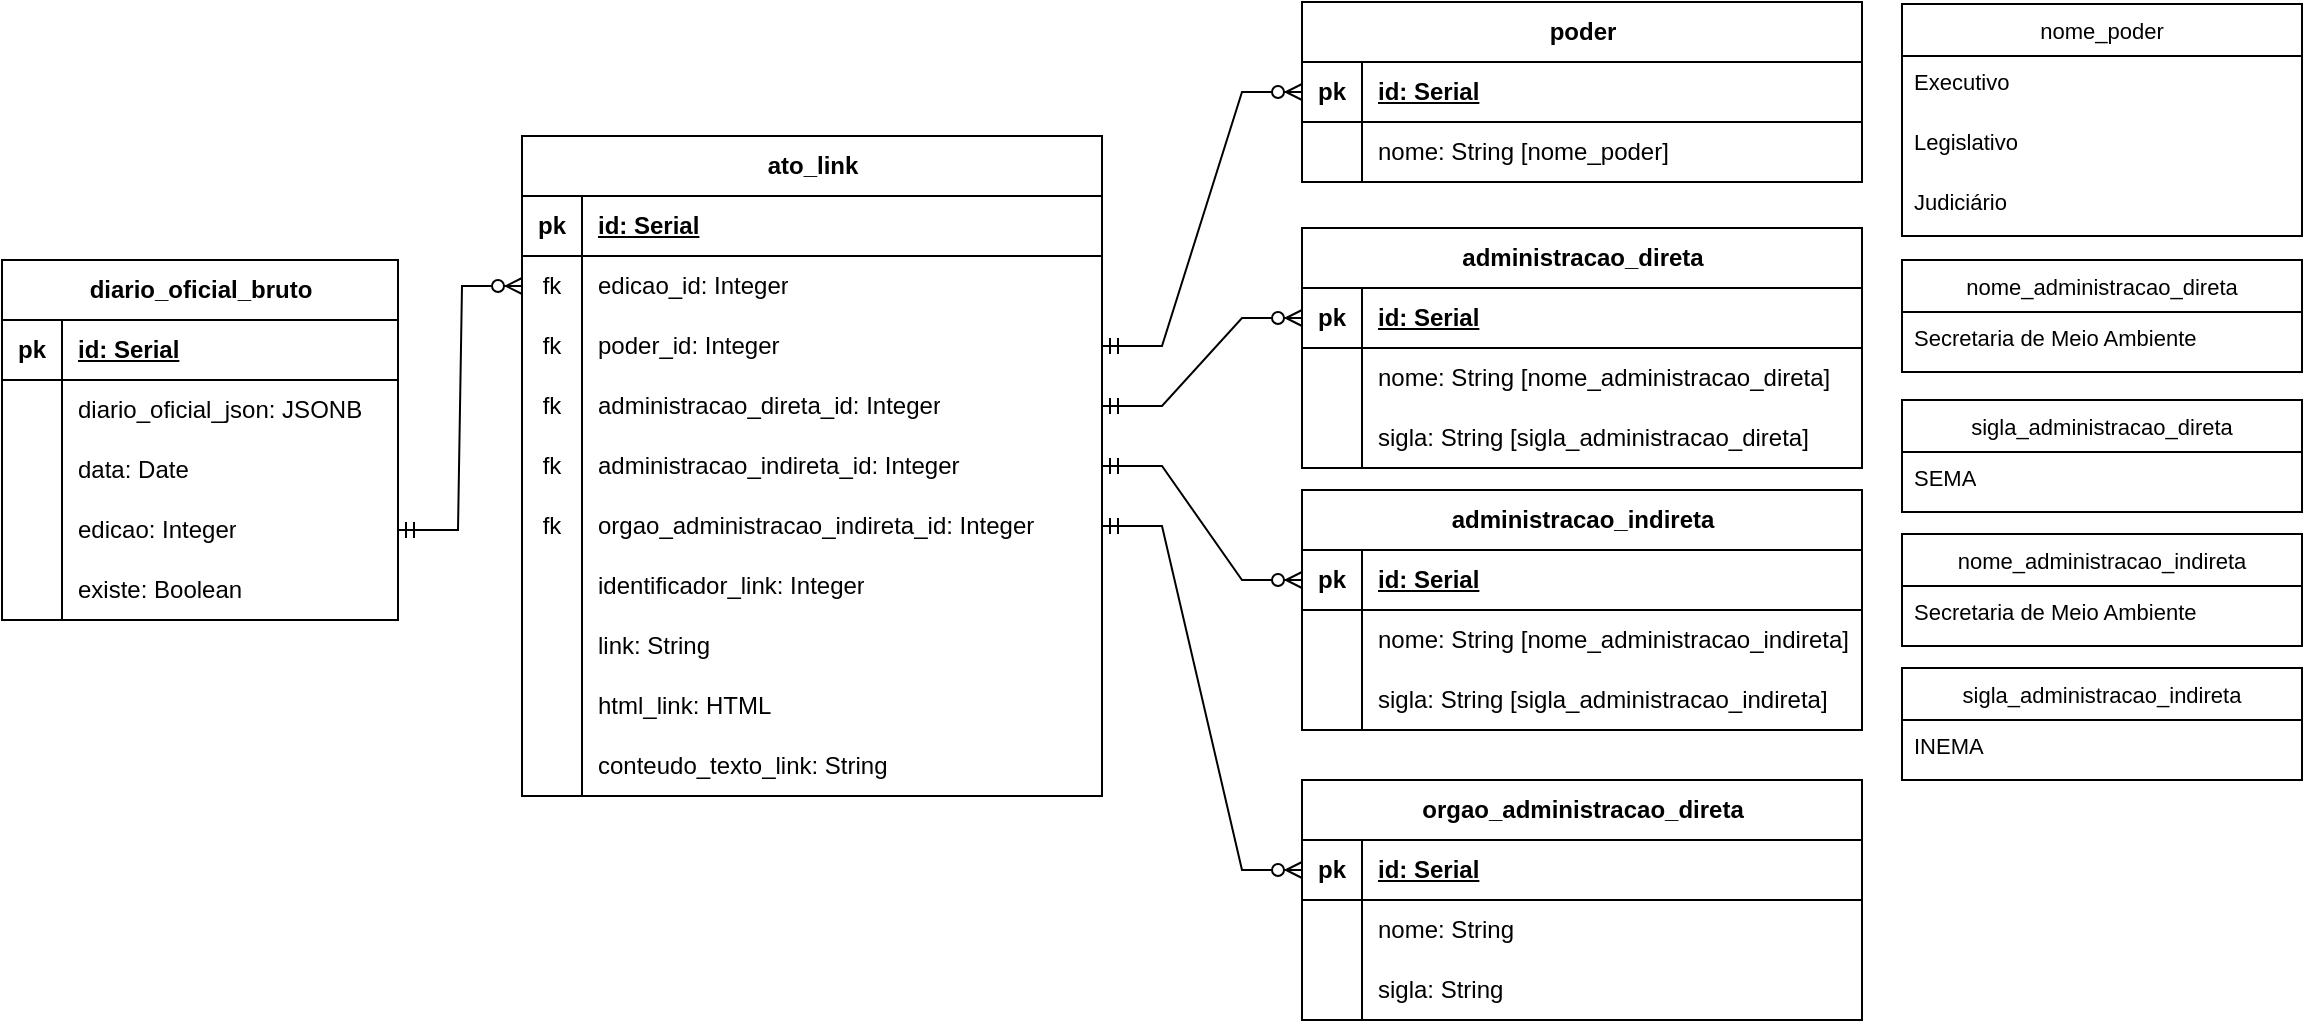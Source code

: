 <mxfile version="24.6.4" type="device">
  <diagram name="Page-1" id="CbFF6CsJMajP1aCG0YRX">
    <mxGraphModel dx="1434" dy="879" grid="1" gridSize="10" guides="1" tooltips="1" connect="1" arrows="1" fold="1" page="1" pageScale="1" pageWidth="1100" pageHeight="850" math="0" shadow="0">
      <root>
        <mxCell id="0" />
        <mxCell id="1" parent="0" />
        <mxCell id="l3eJuB-hca7fyf9rhDZz-19" value="diario_oficial_bruto" style="shape=table;startSize=30;container=1;collapsible=1;childLayout=tableLayout;fixedRows=1;rowLines=0;fontStyle=1;align=center;resizeLast=1;html=1;" parent="1" vertex="1">
          <mxGeometry x="20" y="139" width="198" height="180" as="geometry" />
        </mxCell>
        <mxCell id="l3eJuB-hca7fyf9rhDZz-20" value="" style="shape=tableRow;horizontal=0;startSize=0;swimlaneHead=0;swimlaneBody=0;fillColor=none;collapsible=0;dropTarget=0;points=[[0,0.5],[1,0.5]];portConstraint=eastwest;top=0;left=0;right=0;bottom=1;" parent="l3eJuB-hca7fyf9rhDZz-19" vertex="1">
          <mxGeometry y="30" width="198" height="30" as="geometry" />
        </mxCell>
        <mxCell id="l3eJuB-hca7fyf9rhDZz-21" value="pk" style="shape=partialRectangle;connectable=0;fillColor=none;top=0;left=0;bottom=0;right=0;fontStyle=1;overflow=hidden;whiteSpace=wrap;html=1;" parent="l3eJuB-hca7fyf9rhDZz-20" vertex="1">
          <mxGeometry width="30" height="30" as="geometry">
            <mxRectangle width="30" height="30" as="alternateBounds" />
          </mxGeometry>
        </mxCell>
        <mxCell id="l3eJuB-hca7fyf9rhDZz-22" value="id: Serial" style="shape=partialRectangle;connectable=0;fillColor=none;top=0;left=0;bottom=0;right=0;align=left;spacingLeft=6;fontStyle=5;overflow=hidden;whiteSpace=wrap;html=1;" parent="l3eJuB-hca7fyf9rhDZz-20" vertex="1">
          <mxGeometry x="30" width="168" height="30" as="geometry">
            <mxRectangle width="168" height="30" as="alternateBounds" />
          </mxGeometry>
        </mxCell>
        <mxCell id="l3eJuB-hca7fyf9rhDZz-23" value="" style="shape=tableRow;horizontal=0;startSize=0;swimlaneHead=0;swimlaneBody=0;fillColor=none;collapsible=0;dropTarget=0;points=[[0,0.5],[1,0.5]];portConstraint=eastwest;top=0;left=0;right=0;bottom=0;" parent="l3eJuB-hca7fyf9rhDZz-19" vertex="1">
          <mxGeometry y="60" width="198" height="30" as="geometry" />
        </mxCell>
        <mxCell id="l3eJuB-hca7fyf9rhDZz-24" value="" style="shape=partialRectangle;connectable=0;fillColor=none;top=0;left=0;bottom=0;right=0;editable=1;overflow=hidden;whiteSpace=wrap;html=1;" parent="l3eJuB-hca7fyf9rhDZz-23" vertex="1">
          <mxGeometry width="30" height="30" as="geometry">
            <mxRectangle width="30" height="30" as="alternateBounds" />
          </mxGeometry>
        </mxCell>
        <mxCell id="l3eJuB-hca7fyf9rhDZz-25" value="diario_oficial_json: JSONB" style="shape=partialRectangle;connectable=0;fillColor=none;top=0;left=0;bottom=0;right=0;align=left;spacingLeft=6;overflow=hidden;whiteSpace=wrap;html=1;" parent="l3eJuB-hca7fyf9rhDZz-23" vertex="1">
          <mxGeometry x="30" width="168" height="30" as="geometry">
            <mxRectangle width="168" height="30" as="alternateBounds" />
          </mxGeometry>
        </mxCell>
        <mxCell id="l3eJuB-hca7fyf9rhDZz-26" value="" style="shape=tableRow;horizontal=0;startSize=0;swimlaneHead=0;swimlaneBody=0;fillColor=none;collapsible=0;dropTarget=0;points=[[0,0.5],[1,0.5]];portConstraint=eastwest;top=0;left=0;right=0;bottom=0;" parent="l3eJuB-hca7fyf9rhDZz-19" vertex="1">
          <mxGeometry y="90" width="198" height="30" as="geometry" />
        </mxCell>
        <mxCell id="l3eJuB-hca7fyf9rhDZz-27" value="" style="shape=partialRectangle;connectable=0;fillColor=none;top=0;left=0;bottom=0;right=0;editable=1;overflow=hidden;whiteSpace=wrap;html=1;" parent="l3eJuB-hca7fyf9rhDZz-26" vertex="1">
          <mxGeometry width="30" height="30" as="geometry">
            <mxRectangle width="30" height="30" as="alternateBounds" />
          </mxGeometry>
        </mxCell>
        <mxCell id="l3eJuB-hca7fyf9rhDZz-28" value="data: Date" style="shape=partialRectangle;connectable=0;fillColor=none;top=0;left=0;bottom=0;right=0;align=left;spacingLeft=6;overflow=hidden;whiteSpace=wrap;html=1;" parent="l3eJuB-hca7fyf9rhDZz-26" vertex="1">
          <mxGeometry x="30" width="168" height="30" as="geometry">
            <mxRectangle width="168" height="30" as="alternateBounds" />
          </mxGeometry>
        </mxCell>
        <mxCell id="l3eJuB-hca7fyf9rhDZz-29" value="" style="shape=tableRow;horizontal=0;startSize=0;swimlaneHead=0;swimlaneBody=0;fillColor=none;collapsible=0;dropTarget=0;points=[[0,0.5],[1,0.5]];portConstraint=eastwest;top=0;left=0;right=0;bottom=0;" parent="l3eJuB-hca7fyf9rhDZz-19" vertex="1">
          <mxGeometry y="120" width="198" height="30" as="geometry" />
        </mxCell>
        <mxCell id="l3eJuB-hca7fyf9rhDZz-30" value="" style="shape=partialRectangle;connectable=0;fillColor=none;top=0;left=0;bottom=0;right=0;editable=1;overflow=hidden;whiteSpace=wrap;html=1;" parent="l3eJuB-hca7fyf9rhDZz-29" vertex="1">
          <mxGeometry width="30" height="30" as="geometry">
            <mxRectangle width="30" height="30" as="alternateBounds" />
          </mxGeometry>
        </mxCell>
        <mxCell id="l3eJuB-hca7fyf9rhDZz-31" value="edicao: Integer" style="shape=partialRectangle;connectable=0;fillColor=none;top=0;left=0;bottom=0;right=0;align=left;spacingLeft=6;overflow=hidden;whiteSpace=wrap;html=1;" parent="l3eJuB-hca7fyf9rhDZz-29" vertex="1">
          <mxGeometry x="30" width="168" height="30" as="geometry">
            <mxRectangle width="168" height="30" as="alternateBounds" />
          </mxGeometry>
        </mxCell>
        <mxCell id="l3eJuB-hca7fyf9rhDZz-35" value="" style="shape=tableRow;horizontal=0;startSize=0;swimlaneHead=0;swimlaneBody=0;fillColor=none;collapsible=0;dropTarget=0;points=[[0,0.5],[1,0.5]];portConstraint=eastwest;top=0;left=0;right=0;bottom=0;" parent="l3eJuB-hca7fyf9rhDZz-19" vertex="1">
          <mxGeometry y="150" width="198" height="30" as="geometry" />
        </mxCell>
        <mxCell id="l3eJuB-hca7fyf9rhDZz-36" value="" style="shape=partialRectangle;connectable=0;fillColor=none;top=0;left=0;bottom=0;right=0;editable=1;overflow=hidden;whiteSpace=wrap;html=1;" parent="l3eJuB-hca7fyf9rhDZz-35" vertex="1">
          <mxGeometry width="30" height="30" as="geometry">
            <mxRectangle width="30" height="30" as="alternateBounds" />
          </mxGeometry>
        </mxCell>
        <mxCell id="l3eJuB-hca7fyf9rhDZz-37" value="existe: Boolean" style="shape=partialRectangle;connectable=0;fillColor=none;top=0;left=0;bottom=0;right=0;align=left;spacingLeft=6;overflow=hidden;whiteSpace=wrap;html=1;" parent="l3eJuB-hca7fyf9rhDZz-35" vertex="1">
          <mxGeometry x="30" width="168" height="30" as="geometry">
            <mxRectangle width="168" height="30" as="alternateBounds" />
          </mxGeometry>
        </mxCell>
        <mxCell id="l3eJuB-hca7fyf9rhDZz-41" value="ato_link" style="shape=table;startSize=30;container=1;collapsible=1;childLayout=tableLayout;fixedRows=1;rowLines=0;fontStyle=1;align=center;resizeLast=1;html=1;" parent="1" vertex="1">
          <mxGeometry x="280" y="77" width="290" height="330" as="geometry" />
        </mxCell>
        <mxCell id="l3eJuB-hca7fyf9rhDZz-42" value="" style="shape=tableRow;horizontal=0;startSize=0;swimlaneHead=0;swimlaneBody=0;fillColor=none;collapsible=0;dropTarget=0;points=[[0,0.5],[1,0.5]];portConstraint=eastwest;top=0;left=0;right=0;bottom=1;" parent="l3eJuB-hca7fyf9rhDZz-41" vertex="1">
          <mxGeometry y="30" width="290" height="30" as="geometry" />
        </mxCell>
        <mxCell id="l3eJuB-hca7fyf9rhDZz-43" value="pk" style="shape=partialRectangle;connectable=0;fillColor=none;top=0;left=0;bottom=0;right=0;fontStyle=1;overflow=hidden;whiteSpace=wrap;html=1;" parent="l3eJuB-hca7fyf9rhDZz-42" vertex="1">
          <mxGeometry width="30" height="30" as="geometry">
            <mxRectangle width="30" height="30" as="alternateBounds" />
          </mxGeometry>
        </mxCell>
        <mxCell id="l3eJuB-hca7fyf9rhDZz-44" value="id: Serial" style="shape=partialRectangle;connectable=0;fillColor=none;top=0;left=0;bottom=0;right=0;align=left;spacingLeft=6;fontStyle=5;overflow=hidden;whiteSpace=wrap;html=1;" parent="l3eJuB-hca7fyf9rhDZz-42" vertex="1">
          <mxGeometry x="30" width="260" height="30" as="geometry">
            <mxRectangle width="260" height="30" as="alternateBounds" />
          </mxGeometry>
        </mxCell>
        <mxCell id="l3eJuB-hca7fyf9rhDZz-83" value="" style="shape=tableRow;horizontal=0;startSize=0;swimlaneHead=0;swimlaneBody=0;fillColor=none;collapsible=0;dropTarget=0;points=[[0,0.5],[1,0.5]];portConstraint=eastwest;top=0;left=0;right=0;bottom=0;" parent="l3eJuB-hca7fyf9rhDZz-41" vertex="1">
          <mxGeometry y="60" width="290" height="30" as="geometry" />
        </mxCell>
        <mxCell id="l3eJuB-hca7fyf9rhDZz-84" value="fk" style="shape=partialRectangle;connectable=0;fillColor=none;top=0;left=0;bottom=0;right=0;fontStyle=0;overflow=hidden;whiteSpace=wrap;html=1;" parent="l3eJuB-hca7fyf9rhDZz-83" vertex="1">
          <mxGeometry width="30" height="30" as="geometry">
            <mxRectangle width="30" height="30" as="alternateBounds" />
          </mxGeometry>
        </mxCell>
        <mxCell id="l3eJuB-hca7fyf9rhDZz-85" value="edicao_id: Integer" style="shape=partialRectangle;connectable=0;fillColor=none;top=0;left=0;bottom=0;right=0;align=left;spacingLeft=6;fontStyle=0;overflow=hidden;whiteSpace=wrap;html=1;" parent="l3eJuB-hca7fyf9rhDZz-83" vertex="1">
          <mxGeometry x="30" width="260" height="30" as="geometry">
            <mxRectangle width="260" height="30" as="alternateBounds" />
          </mxGeometry>
        </mxCell>
        <mxCell id="l3eJuB-hca7fyf9rhDZz-86" value="" style="shape=tableRow;horizontal=0;startSize=0;swimlaneHead=0;swimlaneBody=0;fillColor=none;collapsible=0;dropTarget=0;points=[[0,0.5],[1,0.5]];portConstraint=eastwest;top=0;left=0;right=0;bottom=0;" parent="l3eJuB-hca7fyf9rhDZz-41" vertex="1">
          <mxGeometry y="90" width="290" height="30" as="geometry" />
        </mxCell>
        <mxCell id="l3eJuB-hca7fyf9rhDZz-87" value="fk" style="shape=partialRectangle;connectable=0;fillColor=none;top=0;left=0;bottom=0;right=0;editable=1;overflow=hidden;whiteSpace=wrap;html=1;" parent="l3eJuB-hca7fyf9rhDZz-86" vertex="1">
          <mxGeometry width="30" height="30" as="geometry">
            <mxRectangle width="30" height="30" as="alternateBounds" />
          </mxGeometry>
        </mxCell>
        <mxCell id="l3eJuB-hca7fyf9rhDZz-88" value="poder_id: Integer" style="shape=partialRectangle;connectable=0;fillColor=none;top=0;left=0;bottom=0;right=0;align=left;spacingLeft=6;overflow=hidden;whiteSpace=wrap;html=1;" parent="l3eJuB-hca7fyf9rhDZz-86" vertex="1">
          <mxGeometry x="30" width="260" height="30" as="geometry">
            <mxRectangle width="260" height="30" as="alternateBounds" />
          </mxGeometry>
        </mxCell>
        <mxCell id="l3eJuB-hca7fyf9rhDZz-103" value="" style="shape=tableRow;horizontal=0;startSize=0;swimlaneHead=0;swimlaneBody=0;fillColor=none;collapsible=0;dropTarget=0;points=[[0,0.5],[1,0.5]];portConstraint=eastwest;top=0;left=0;right=0;bottom=0;" parent="l3eJuB-hca7fyf9rhDZz-41" vertex="1">
          <mxGeometry y="120" width="290" height="30" as="geometry" />
        </mxCell>
        <mxCell id="l3eJuB-hca7fyf9rhDZz-104" value="fk" style="shape=partialRectangle;connectable=0;fillColor=none;top=0;left=0;bottom=0;right=0;editable=1;overflow=hidden;whiteSpace=wrap;html=1;" parent="l3eJuB-hca7fyf9rhDZz-103" vertex="1">
          <mxGeometry width="30" height="30" as="geometry">
            <mxRectangle width="30" height="30" as="alternateBounds" />
          </mxGeometry>
        </mxCell>
        <mxCell id="l3eJuB-hca7fyf9rhDZz-105" value="administracao_direta_id: Integer" style="shape=partialRectangle;connectable=0;fillColor=none;top=0;left=0;bottom=0;right=0;align=left;spacingLeft=6;overflow=hidden;whiteSpace=wrap;html=1;" parent="l3eJuB-hca7fyf9rhDZz-103" vertex="1">
          <mxGeometry x="30" width="260" height="30" as="geometry">
            <mxRectangle width="260" height="30" as="alternateBounds" />
          </mxGeometry>
        </mxCell>
        <mxCell id="l3eJuB-hca7fyf9rhDZz-45" value="" style="shape=tableRow;horizontal=0;startSize=0;swimlaneHead=0;swimlaneBody=0;fillColor=none;collapsible=0;dropTarget=0;points=[[0,0.5],[1,0.5]];portConstraint=eastwest;top=0;left=0;right=0;bottom=0;" parent="l3eJuB-hca7fyf9rhDZz-41" vertex="1">
          <mxGeometry y="150" width="290" height="30" as="geometry" />
        </mxCell>
        <mxCell id="l3eJuB-hca7fyf9rhDZz-46" value="fk" style="shape=partialRectangle;connectable=0;fillColor=none;top=0;left=0;bottom=0;right=0;editable=1;overflow=hidden;whiteSpace=wrap;html=1;" parent="l3eJuB-hca7fyf9rhDZz-45" vertex="1">
          <mxGeometry width="30" height="30" as="geometry">
            <mxRectangle width="30" height="30" as="alternateBounds" />
          </mxGeometry>
        </mxCell>
        <mxCell id="l3eJuB-hca7fyf9rhDZz-47" value="administracao_indireta_id&lt;span style=&quot;background-color: initial;&quot;&gt;: Integer&lt;/span&gt;" style="shape=partialRectangle;connectable=0;fillColor=none;top=0;left=0;bottom=0;right=0;align=left;spacingLeft=6;overflow=hidden;whiteSpace=wrap;html=1;" parent="l3eJuB-hca7fyf9rhDZz-45" vertex="1">
          <mxGeometry x="30" width="260" height="30" as="geometry">
            <mxRectangle width="260" height="30" as="alternateBounds" />
          </mxGeometry>
        </mxCell>
        <mxCell id="l3eJuB-hca7fyf9rhDZz-139" value="" style="shape=tableRow;horizontal=0;startSize=0;swimlaneHead=0;swimlaneBody=0;fillColor=none;collapsible=0;dropTarget=0;points=[[0,0.5],[1,0.5]];portConstraint=eastwest;top=0;left=0;right=0;bottom=0;" parent="l3eJuB-hca7fyf9rhDZz-41" vertex="1">
          <mxGeometry y="180" width="290" height="30" as="geometry" />
        </mxCell>
        <mxCell id="l3eJuB-hca7fyf9rhDZz-140" value="fk" style="shape=partialRectangle;connectable=0;fillColor=none;top=0;left=0;bottom=0;right=0;editable=1;overflow=hidden;whiteSpace=wrap;html=1;" parent="l3eJuB-hca7fyf9rhDZz-139" vertex="1">
          <mxGeometry width="30" height="30" as="geometry">
            <mxRectangle width="30" height="30" as="alternateBounds" />
          </mxGeometry>
        </mxCell>
        <mxCell id="l3eJuB-hca7fyf9rhDZz-141" value="orgao_administracao_indireta_id: Integer" style="shape=partialRectangle;connectable=0;fillColor=none;top=0;left=0;bottom=0;right=0;align=left;spacingLeft=6;overflow=hidden;whiteSpace=wrap;html=1;" parent="l3eJuB-hca7fyf9rhDZz-139" vertex="1">
          <mxGeometry x="30" width="260" height="30" as="geometry">
            <mxRectangle width="260" height="30" as="alternateBounds" />
          </mxGeometry>
        </mxCell>
        <mxCell id="l3eJuB-hca7fyf9rhDZz-80" value="" style="shape=tableRow;horizontal=0;startSize=0;swimlaneHead=0;swimlaneBody=0;fillColor=none;collapsible=0;dropTarget=0;points=[[0,0.5],[1,0.5]];portConstraint=eastwest;top=0;left=0;right=0;bottom=0;" parent="l3eJuB-hca7fyf9rhDZz-41" vertex="1">
          <mxGeometry y="210" width="290" height="30" as="geometry" />
        </mxCell>
        <mxCell id="l3eJuB-hca7fyf9rhDZz-81" value="" style="shape=partialRectangle;connectable=0;fillColor=none;top=0;left=0;bottom=0;right=0;editable=1;overflow=hidden;whiteSpace=wrap;html=1;" parent="l3eJuB-hca7fyf9rhDZz-80" vertex="1">
          <mxGeometry width="30" height="30" as="geometry">
            <mxRectangle width="30" height="30" as="alternateBounds" />
          </mxGeometry>
        </mxCell>
        <mxCell id="l3eJuB-hca7fyf9rhDZz-82" value="identificador_link&lt;span style=&quot;background-color: initial;&quot;&gt;: Integer&lt;/span&gt;" style="shape=partialRectangle;connectable=0;fillColor=none;top=0;left=0;bottom=0;right=0;align=left;spacingLeft=6;overflow=hidden;whiteSpace=wrap;html=1;" parent="l3eJuB-hca7fyf9rhDZz-80" vertex="1">
          <mxGeometry x="30" width="260" height="30" as="geometry">
            <mxRectangle width="260" height="30" as="alternateBounds" />
          </mxGeometry>
        </mxCell>
        <mxCell id="l3eJuB-hca7fyf9rhDZz-128" value="" style="shape=tableRow;horizontal=0;startSize=0;swimlaneHead=0;swimlaneBody=0;fillColor=none;collapsible=0;dropTarget=0;points=[[0,0.5],[1,0.5]];portConstraint=eastwest;top=0;left=0;right=0;bottom=0;" parent="l3eJuB-hca7fyf9rhDZz-41" vertex="1">
          <mxGeometry y="240" width="290" height="30" as="geometry" />
        </mxCell>
        <mxCell id="l3eJuB-hca7fyf9rhDZz-129" value="" style="shape=partialRectangle;connectable=0;fillColor=none;top=0;left=0;bottom=0;right=0;editable=1;overflow=hidden;whiteSpace=wrap;html=1;" parent="l3eJuB-hca7fyf9rhDZz-128" vertex="1">
          <mxGeometry width="30" height="30" as="geometry">
            <mxRectangle width="30" height="30" as="alternateBounds" />
          </mxGeometry>
        </mxCell>
        <mxCell id="l3eJuB-hca7fyf9rhDZz-130" value="link: String" style="shape=partialRectangle;connectable=0;fillColor=none;top=0;left=0;bottom=0;right=0;align=left;spacingLeft=6;overflow=hidden;whiteSpace=wrap;html=1;" parent="l3eJuB-hca7fyf9rhDZz-128" vertex="1">
          <mxGeometry x="30" width="260" height="30" as="geometry">
            <mxRectangle width="260" height="30" as="alternateBounds" />
          </mxGeometry>
        </mxCell>
        <mxCell id="TeyGM1UiTn3Qj_KDdlc5-2" value="" style="shape=tableRow;horizontal=0;startSize=0;swimlaneHead=0;swimlaneBody=0;fillColor=none;collapsible=0;dropTarget=0;points=[[0,0.5],[1,0.5]];portConstraint=eastwest;top=0;left=0;right=0;bottom=0;" parent="l3eJuB-hca7fyf9rhDZz-41" vertex="1">
          <mxGeometry y="270" width="290" height="30" as="geometry" />
        </mxCell>
        <mxCell id="TeyGM1UiTn3Qj_KDdlc5-3" value="" style="shape=partialRectangle;connectable=0;fillColor=none;top=0;left=0;bottom=0;right=0;editable=1;overflow=hidden;whiteSpace=wrap;html=1;" parent="TeyGM1UiTn3Qj_KDdlc5-2" vertex="1">
          <mxGeometry width="30" height="30" as="geometry">
            <mxRectangle width="30" height="30" as="alternateBounds" />
          </mxGeometry>
        </mxCell>
        <mxCell id="TeyGM1UiTn3Qj_KDdlc5-4" value="html_link: HTML" style="shape=partialRectangle;connectable=0;fillColor=none;top=0;left=0;bottom=0;right=0;align=left;spacingLeft=6;overflow=hidden;whiteSpace=wrap;html=1;" parent="TeyGM1UiTn3Qj_KDdlc5-2" vertex="1">
          <mxGeometry x="30" width="260" height="30" as="geometry">
            <mxRectangle width="260" height="30" as="alternateBounds" />
          </mxGeometry>
        </mxCell>
        <mxCell id="TeyGM1UiTn3Qj_KDdlc5-8" value="" style="shape=tableRow;horizontal=0;startSize=0;swimlaneHead=0;swimlaneBody=0;fillColor=none;collapsible=0;dropTarget=0;points=[[0,0.5],[1,0.5]];portConstraint=eastwest;top=0;left=0;right=0;bottom=0;" parent="l3eJuB-hca7fyf9rhDZz-41" vertex="1">
          <mxGeometry y="300" width="290" height="30" as="geometry" />
        </mxCell>
        <mxCell id="TeyGM1UiTn3Qj_KDdlc5-9" value="" style="shape=partialRectangle;connectable=0;fillColor=none;top=0;left=0;bottom=0;right=0;editable=1;overflow=hidden;whiteSpace=wrap;html=1;" parent="TeyGM1UiTn3Qj_KDdlc5-8" vertex="1">
          <mxGeometry width="30" height="30" as="geometry">
            <mxRectangle width="30" height="30" as="alternateBounds" />
          </mxGeometry>
        </mxCell>
        <mxCell id="TeyGM1UiTn3Qj_KDdlc5-10" value="conteudo_texto_link&lt;span style=&quot;background-color: initial;&quot;&gt;: String&lt;/span&gt;" style="shape=partialRectangle;connectable=0;fillColor=none;top=0;left=0;bottom=0;right=0;align=left;spacingLeft=6;overflow=hidden;whiteSpace=wrap;html=1;" parent="TeyGM1UiTn3Qj_KDdlc5-8" vertex="1">
          <mxGeometry x="30" width="260" height="30" as="geometry">
            <mxRectangle width="260" height="30" as="alternateBounds" />
          </mxGeometry>
        </mxCell>
        <mxCell id="l3eJuB-hca7fyf9rhDZz-58" value="" style="edgeStyle=entityRelationEdgeStyle;fontSize=12;html=1;endArrow=ERzeroToMany;startArrow=ERmandOne;rounded=0;exitX=1;exitY=0.5;exitDx=0;exitDy=0;entryX=0;entryY=0.5;entryDx=0;entryDy=0;" parent="1" source="l3eJuB-hca7fyf9rhDZz-29" target="l3eJuB-hca7fyf9rhDZz-83" edge="1">
          <mxGeometry width="100" height="100" relative="1" as="geometry">
            <mxPoint x="248" y="89" as="sourcePoint" />
            <mxPoint x="348" y="184" as="targetPoint" />
            <Array as="points">
              <mxPoint x="230" y="219" />
            </Array>
          </mxGeometry>
        </mxCell>
        <mxCell id="l3eJuB-hca7fyf9rhDZz-89" value="&lt;div&gt;&lt;span style=&quot;background-color: initial;&quot;&gt;poder&lt;/span&gt;&lt;br&gt;&lt;/div&gt;" style="shape=table;startSize=30;container=1;collapsible=1;childLayout=tableLayout;fixedRows=1;rowLines=0;fontStyle=1;align=center;resizeLast=1;html=1;" parent="1" vertex="1">
          <mxGeometry x="670" y="10" width="280" height="90" as="geometry" />
        </mxCell>
        <mxCell id="l3eJuB-hca7fyf9rhDZz-90" value="" style="shape=tableRow;horizontal=0;startSize=0;swimlaneHead=0;swimlaneBody=0;fillColor=none;collapsible=0;dropTarget=0;points=[[0,0.5],[1,0.5]];portConstraint=eastwest;top=0;left=0;right=0;bottom=1;" parent="l3eJuB-hca7fyf9rhDZz-89" vertex="1">
          <mxGeometry y="30" width="280" height="30" as="geometry" />
        </mxCell>
        <mxCell id="l3eJuB-hca7fyf9rhDZz-91" value="pk" style="shape=partialRectangle;connectable=0;fillColor=none;top=0;left=0;bottom=0;right=0;fontStyle=1;overflow=hidden;whiteSpace=wrap;html=1;" parent="l3eJuB-hca7fyf9rhDZz-90" vertex="1">
          <mxGeometry width="30" height="30" as="geometry">
            <mxRectangle width="30" height="30" as="alternateBounds" />
          </mxGeometry>
        </mxCell>
        <mxCell id="l3eJuB-hca7fyf9rhDZz-92" value="id: Serial" style="shape=partialRectangle;connectable=0;fillColor=none;top=0;left=0;bottom=0;right=0;align=left;spacingLeft=6;fontStyle=5;overflow=hidden;whiteSpace=wrap;html=1;" parent="l3eJuB-hca7fyf9rhDZz-90" vertex="1">
          <mxGeometry x="30" width="250" height="30" as="geometry">
            <mxRectangle width="250" height="30" as="alternateBounds" />
          </mxGeometry>
        </mxCell>
        <mxCell id="l3eJuB-hca7fyf9rhDZz-93" value="" style="shape=tableRow;horizontal=0;startSize=0;swimlaneHead=0;swimlaneBody=0;fillColor=none;collapsible=0;dropTarget=0;points=[[0,0.5],[1,0.5]];portConstraint=eastwest;top=0;left=0;right=0;bottom=0;" parent="l3eJuB-hca7fyf9rhDZz-89" vertex="1">
          <mxGeometry y="60" width="280" height="30" as="geometry" />
        </mxCell>
        <mxCell id="l3eJuB-hca7fyf9rhDZz-94" value="" style="shape=partialRectangle;connectable=0;fillColor=none;top=0;left=0;bottom=0;right=0;editable=1;overflow=hidden;whiteSpace=wrap;html=1;" parent="l3eJuB-hca7fyf9rhDZz-93" vertex="1">
          <mxGeometry width="30" height="30" as="geometry">
            <mxRectangle width="30" height="30" as="alternateBounds" />
          </mxGeometry>
        </mxCell>
        <mxCell id="l3eJuB-hca7fyf9rhDZz-95" value="nome: String [nome_poder]" style="shape=partialRectangle;connectable=0;fillColor=none;top=0;left=0;bottom=0;right=0;align=left;spacingLeft=6;overflow=hidden;whiteSpace=wrap;html=1;" parent="l3eJuB-hca7fyf9rhDZz-93" vertex="1">
          <mxGeometry x="30" width="250" height="30" as="geometry">
            <mxRectangle width="250" height="30" as="alternateBounds" />
          </mxGeometry>
        </mxCell>
        <mxCell id="l3eJuB-hca7fyf9rhDZz-102" value="" style="edgeStyle=entityRelationEdgeStyle;fontSize=12;html=1;endArrow=ERzeroToMany;startArrow=ERmandOne;rounded=0;entryX=0;entryY=0.5;entryDx=0;entryDy=0;exitX=1;exitY=0.5;exitDx=0;exitDy=0;" parent="1" source="l3eJuB-hca7fyf9rhDZz-86" target="l3eJuB-hca7fyf9rhDZz-90" edge="1">
          <mxGeometry width="100" height="100" relative="1" as="geometry">
            <mxPoint x="438" y="289" as="sourcePoint" />
            <mxPoint x="538" y="189" as="targetPoint" />
          </mxGeometry>
        </mxCell>
        <mxCell id="l3eJuB-hca7fyf9rhDZz-106" value="administracao_direta" style="shape=table;startSize=30;container=1;collapsible=1;childLayout=tableLayout;fixedRows=1;rowLines=0;fontStyle=1;align=center;resizeLast=1;html=1;" parent="1" vertex="1">
          <mxGeometry x="670" y="123" width="280" height="120" as="geometry" />
        </mxCell>
        <mxCell id="l3eJuB-hca7fyf9rhDZz-107" value="" style="shape=tableRow;horizontal=0;startSize=0;swimlaneHead=0;swimlaneBody=0;fillColor=none;collapsible=0;dropTarget=0;points=[[0,0.5],[1,0.5]];portConstraint=eastwest;top=0;left=0;right=0;bottom=1;" parent="l3eJuB-hca7fyf9rhDZz-106" vertex="1">
          <mxGeometry y="30" width="280" height="30" as="geometry" />
        </mxCell>
        <mxCell id="l3eJuB-hca7fyf9rhDZz-108" value="pk" style="shape=partialRectangle;connectable=0;fillColor=none;top=0;left=0;bottom=0;right=0;fontStyle=1;overflow=hidden;whiteSpace=wrap;html=1;" parent="l3eJuB-hca7fyf9rhDZz-107" vertex="1">
          <mxGeometry width="30" height="30" as="geometry">
            <mxRectangle width="30" height="30" as="alternateBounds" />
          </mxGeometry>
        </mxCell>
        <mxCell id="l3eJuB-hca7fyf9rhDZz-109" value="id: Serial" style="shape=partialRectangle;connectable=0;fillColor=none;top=0;left=0;bottom=0;right=0;align=left;spacingLeft=6;fontStyle=5;overflow=hidden;whiteSpace=wrap;html=1;" parent="l3eJuB-hca7fyf9rhDZz-107" vertex="1">
          <mxGeometry x="30" width="250" height="30" as="geometry">
            <mxRectangle width="250" height="30" as="alternateBounds" />
          </mxGeometry>
        </mxCell>
        <mxCell id="l3eJuB-hca7fyf9rhDZz-110" value="" style="shape=tableRow;horizontal=0;startSize=0;swimlaneHead=0;swimlaneBody=0;fillColor=none;collapsible=0;dropTarget=0;points=[[0,0.5],[1,0.5]];portConstraint=eastwest;top=0;left=0;right=0;bottom=0;" parent="l3eJuB-hca7fyf9rhDZz-106" vertex="1">
          <mxGeometry y="60" width="280" height="30" as="geometry" />
        </mxCell>
        <mxCell id="l3eJuB-hca7fyf9rhDZz-111" value="" style="shape=partialRectangle;connectable=0;fillColor=none;top=0;left=0;bottom=0;right=0;editable=1;overflow=hidden;whiteSpace=wrap;html=1;" parent="l3eJuB-hca7fyf9rhDZz-110" vertex="1">
          <mxGeometry width="30" height="30" as="geometry">
            <mxRectangle width="30" height="30" as="alternateBounds" />
          </mxGeometry>
        </mxCell>
        <mxCell id="l3eJuB-hca7fyf9rhDZz-112" value="nome: String [nome_administracao_direta]" style="shape=partialRectangle;connectable=0;fillColor=none;top=0;left=0;bottom=0;right=0;align=left;spacingLeft=6;overflow=hidden;whiteSpace=wrap;html=1;" parent="l3eJuB-hca7fyf9rhDZz-110" vertex="1">
          <mxGeometry x="30" width="250" height="30" as="geometry">
            <mxRectangle width="250" height="30" as="alternateBounds" />
          </mxGeometry>
        </mxCell>
        <mxCell id="l3eJuB-hca7fyf9rhDZz-154" value="" style="shape=tableRow;horizontal=0;startSize=0;swimlaneHead=0;swimlaneBody=0;fillColor=none;collapsible=0;dropTarget=0;points=[[0,0.5],[1,0.5]];portConstraint=eastwest;top=0;left=0;right=0;bottom=0;" parent="l3eJuB-hca7fyf9rhDZz-106" vertex="1">
          <mxGeometry y="90" width="280" height="30" as="geometry" />
        </mxCell>
        <mxCell id="l3eJuB-hca7fyf9rhDZz-155" value="" style="shape=partialRectangle;connectable=0;fillColor=none;top=0;left=0;bottom=0;right=0;editable=1;overflow=hidden;whiteSpace=wrap;html=1;" parent="l3eJuB-hca7fyf9rhDZz-154" vertex="1">
          <mxGeometry width="30" height="30" as="geometry">
            <mxRectangle width="30" height="30" as="alternateBounds" />
          </mxGeometry>
        </mxCell>
        <mxCell id="l3eJuB-hca7fyf9rhDZz-156" value="sigla: String [sigla_administracao_direta]" style="shape=partialRectangle;connectable=0;fillColor=none;top=0;left=0;bottom=0;right=0;align=left;spacingLeft=6;overflow=hidden;whiteSpace=wrap;html=1;" parent="l3eJuB-hca7fyf9rhDZz-154" vertex="1">
          <mxGeometry x="30" width="250" height="30" as="geometry">
            <mxRectangle width="250" height="30" as="alternateBounds" />
          </mxGeometry>
        </mxCell>
        <mxCell id="l3eJuB-hca7fyf9rhDZz-120" value="" style="edgeStyle=entityRelationEdgeStyle;fontSize=12;html=1;endArrow=ERzeroToMany;startArrow=ERmandOne;rounded=0;exitX=1;exitY=0.5;exitDx=0;exitDy=0;" parent="1" source="l3eJuB-hca7fyf9rhDZz-103" target="l3eJuB-hca7fyf9rhDZz-107" edge="1">
          <mxGeometry width="100" height="100" relative="1" as="geometry">
            <mxPoint x="438" y="289" as="sourcePoint" />
            <mxPoint x="538" y="189" as="targetPoint" />
          </mxGeometry>
        </mxCell>
        <mxCell id="l3eJuB-hca7fyf9rhDZz-121" value="administracao_indireta" style="shape=table;startSize=30;container=1;collapsible=1;childLayout=tableLayout;fixedRows=1;rowLines=0;fontStyle=1;align=center;resizeLast=1;html=1;" parent="1" vertex="1">
          <mxGeometry x="670.0" y="254" width="280.0" height="120" as="geometry" />
        </mxCell>
        <mxCell id="l3eJuB-hca7fyf9rhDZz-122" value="" style="shape=tableRow;horizontal=0;startSize=0;swimlaneHead=0;swimlaneBody=0;fillColor=none;collapsible=0;dropTarget=0;points=[[0,0.5],[1,0.5]];portConstraint=eastwest;top=0;left=0;right=0;bottom=1;" parent="l3eJuB-hca7fyf9rhDZz-121" vertex="1">
          <mxGeometry y="30" width="280.0" height="30" as="geometry" />
        </mxCell>
        <mxCell id="l3eJuB-hca7fyf9rhDZz-123" value="pk" style="shape=partialRectangle;connectable=0;fillColor=none;top=0;left=0;bottom=0;right=0;fontStyle=1;overflow=hidden;whiteSpace=wrap;html=1;" parent="l3eJuB-hca7fyf9rhDZz-122" vertex="1">
          <mxGeometry width="30" height="30" as="geometry">
            <mxRectangle width="30" height="30" as="alternateBounds" />
          </mxGeometry>
        </mxCell>
        <mxCell id="l3eJuB-hca7fyf9rhDZz-124" value="id: Serial" style="shape=partialRectangle;connectable=0;fillColor=none;top=0;left=0;bottom=0;right=0;align=left;spacingLeft=6;fontStyle=5;overflow=hidden;whiteSpace=wrap;html=1;" parent="l3eJuB-hca7fyf9rhDZz-122" vertex="1">
          <mxGeometry x="30" width="250.0" height="30" as="geometry">
            <mxRectangle width="250.0" height="30" as="alternateBounds" />
          </mxGeometry>
        </mxCell>
        <mxCell id="l3eJuB-hca7fyf9rhDZz-125" value="" style="shape=tableRow;horizontal=0;startSize=0;swimlaneHead=0;swimlaneBody=0;fillColor=none;collapsible=0;dropTarget=0;points=[[0,0.5],[1,0.5]];portConstraint=eastwest;top=0;left=0;right=0;bottom=0;" parent="l3eJuB-hca7fyf9rhDZz-121" vertex="1">
          <mxGeometry y="60" width="280.0" height="30" as="geometry" />
        </mxCell>
        <mxCell id="l3eJuB-hca7fyf9rhDZz-126" value="" style="shape=partialRectangle;connectable=0;fillColor=none;top=0;left=0;bottom=0;right=0;editable=1;overflow=hidden;whiteSpace=wrap;html=1;" parent="l3eJuB-hca7fyf9rhDZz-125" vertex="1">
          <mxGeometry width="30" height="30" as="geometry">
            <mxRectangle width="30" height="30" as="alternateBounds" />
          </mxGeometry>
        </mxCell>
        <mxCell id="l3eJuB-hca7fyf9rhDZz-127" value="nome: String [nome_administracao_indireta]" style="shape=partialRectangle;connectable=0;fillColor=none;top=0;left=0;bottom=0;right=0;align=left;spacingLeft=6;overflow=hidden;whiteSpace=wrap;html=1;" parent="l3eJuB-hca7fyf9rhDZz-125" vertex="1">
          <mxGeometry x="30" width="250.0" height="30" as="geometry">
            <mxRectangle width="250.0" height="30" as="alternateBounds" />
          </mxGeometry>
        </mxCell>
        <mxCell id="l3eJuB-hca7fyf9rhDZz-157" value="" style="shape=tableRow;horizontal=0;startSize=0;swimlaneHead=0;swimlaneBody=0;fillColor=none;collapsible=0;dropTarget=0;points=[[0,0.5],[1,0.5]];portConstraint=eastwest;top=0;left=0;right=0;bottom=0;" parent="l3eJuB-hca7fyf9rhDZz-121" vertex="1">
          <mxGeometry y="90" width="280.0" height="30" as="geometry" />
        </mxCell>
        <mxCell id="l3eJuB-hca7fyf9rhDZz-158" value="" style="shape=partialRectangle;connectable=0;fillColor=none;top=0;left=0;bottom=0;right=0;editable=1;overflow=hidden;whiteSpace=wrap;html=1;" parent="l3eJuB-hca7fyf9rhDZz-157" vertex="1">
          <mxGeometry width="30" height="30" as="geometry">
            <mxRectangle width="30" height="30" as="alternateBounds" />
          </mxGeometry>
        </mxCell>
        <mxCell id="l3eJuB-hca7fyf9rhDZz-159" value="sigla: String [sigla_administracao_indireta]" style="shape=partialRectangle;connectable=0;fillColor=none;top=0;left=0;bottom=0;right=0;align=left;spacingLeft=6;overflow=hidden;whiteSpace=wrap;html=1;" parent="l3eJuB-hca7fyf9rhDZz-157" vertex="1">
          <mxGeometry x="30" width="250.0" height="30" as="geometry">
            <mxRectangle width="250.0" height="30" as="alternateBounds" />
          </mxGeometry>
        </mxCell>
        <mxCell id="l3eJuB-hca7fyf9rhDZz-131" value="" style="edgeStyle=entityRelationEdgeStyle;fontSize=12;html=1;endArrow=ERzeroToMany;startArrow=ERmandOne;rounded=0;entryX=0;entryY=0.5;entryDx=0;entryDy=0;" parent="1" source="l3eJuB-hca7fyf9rhDZz-45" target="l3eJuB-hca7fyf9rhDZz-122" edge="1">
          <mxGeometry width="100" height="100" relative="1" as="geometry">
            <mxPoint x="438" y="289" as="sourcePoint" />
            <mxPoint x="538" y="189" as="targetPoint" />
          </mxGeometry>
        </mxCell>
        <mxCell id="l3eJuB-hca7fyf9rhDZz-132" value="orgao_&lt;span style=&quot;background-color: initial;&quot;&gt;administracao_direta&lt;/span&gt;" style="shape=table;startSize=30;container=1;collapsible=1;childLayout=tableLayout;fixedRows=1;rowLines=0;fontStyle=1;align=center;resizeLast=1;html=1;" parent="1" vertex="1">
          <mxGeometry x="670" y="399" width="280" height="120" as="geometry" />
        </mxCell>
        <mxCell id="l3eJuB-hca7fyf9rhDZz-133" value="" style="shape=tableRow;horizontal=0;startSize=0;swimlaneHead=0;swimlaneBody=0;fillColor=none;collapsible=0;dropTarget=0;points=[[0,0.5],[1,0.5]];portConstraint=eastwest;top=0;left=0;right=0;bottom=1;" parent="l3eJuB-hca7fyf9rhDZz-132" vertex="1">
          <mxGeometry y="30" width="280" height="30" as="geometry" />
        </mxCell>
        <mxCell id="l3eJuB-hca7fyf9rhDZz-134" value="pk" style="shape=partialRectangle;connectable=0;fillColor=none;top=0;left=0;bottom=0;right=0;fontStyle=1;overflow=hidden;whiteSpace=wrap;html=1;" parent="l3eJuB-hca7fyf9rhDZz-133" vertex="1">
          <mxGeometry width="30" height="30" as="geometry">
            <mxRectangle width="30" height="30" as="alternateBounds" />
          </mxGeometry>
        </mxCell>
        <mxCell id="l3eJuB-hca7fyf9rhDZz-135" value="id: Serial" style="shape=partialRectangle;connectable=0;fillColor=none;top=0;left=0;bottom=0;right=0;align=left;spacingLeft=6;fontStyle=5;overflow=hidden;whiteSpace=wrap;html=1;" parent="l3eJuB-hca7fyf9rhDZz-133" vertex="1">
          <mxGeometry x="30" width="250" height="30" as="geometry">
            <mxRectangle width="250" height="30" as="alternateBounds" />
          </mxGeometry>
        </mxCell>
        <mxCell id="l3eJuB-hca7fyf9rhDZz-136" value="" style="shape=tableRow;horizontal=0;startSize=0;swimlaneHead=0;swimlaneBody=0;fillColor=none;collapsible=0;dropTarget=0;points=[[0,0.5],[1,0.5]];portConstraint=eastwest;top=0;left=0;right=0;bottom=0;" parent="l3eJuB-hca7fyf9rhDZz-132" vertex="1">
          <mxGeometry y="60" width="280" height="30" as="geometry" />
        </mxCell>
        <mxCell id="l3eJuB-hca7fyf9rhDZz-137" value="" style="shape=partialRectangle;connectable=0;fillColor=none;top=0;left=0;bottom=0;right=0;editable=1;overflow=hidden;whiteSpace=wrap;html=1;" parent="l3eJuB-hca7fyf9rhDZz-136" vertex="1">
          <mxGeometry width="30" height="30" as="geometry">
            <mxRectangle width="30" height="30" as="alternateBounds" />
          </mxGeometry>
        </mxCell>
        <mxCell id="l3eJuB-hca7fyf9rhDZz-138" value="nome: String" style="shape=partialRectangle;connectable=0;fillColor=none;top=0;left=0;bottom=0;right=0;align=left;spacingLeft=6;overflow=hidden;whiteSpace=wrap;html=1;" parent="l3eJuB-hca7fyf9rhDZz-136" vertex="1">
          <mxGeometry x="30" width="250" height="30" as="geometry">
            <mxRectangle width="250" height="30" as="alternateBounds" />
          </mxGeometry>
        </mxCell>
        <mxCell id="l3eJuB-hca7fyf9rhDZz-160" value="" style="shape=tableRow;horizontal=0;startSize=0;swimlaneHead=0;swimlaneBody=0;fillColor=none;collapsible=0;dropTarget=0;points=[[0,0.5],[1,0.5]];portConstraint=eastwest;top=0;left=0;right=0;bottom=0;" parent="l3eJuB-hca7fyf9rhDZz-132" vertex="1">
          <mxGeometry y="90" width="280" height="30" as="geometry" />
        </mxCell>
        <mxCell id="l3eJuB-hca7fyf9rhDZz-161" value="" style="shape=partialRectangle;connectable=0;fillColor=none;top=0;left=0;bottom=0;right=0;editable=1;overflow=hidden;whiteSpace=wrap;html=1;" parent="l3eJuB-hca7fyf9rhDZz-160" vertex="1">
          <mxGeometry width="30" height="30" as="geometry">
            <mxRectangle width="30" height="30" as="alternateBounds" />
          </mxGeometry>
        </mxCell>
        <mxCell id="l3eJuB-hca7fyf9rhDZz-162" value="sigla: String" style="shape=partialRectangle;connectable=0;fillColor=none;top=0;left=0;bottom=0;right=0;align=left;spacingLeft=6;overflow=hidden;whiteSpace=wrap;html=1;" parent="l3eJuB-hca7fyf9rhDZz-160" vertex="1">
          <mxGeometry x="30" width="250" height="30" as="geometry">
            <mxRectangle width="250" height="30" as="alternateBounds" />
          </mxGeometry>
        </mxCell>
        <mxCell id="l3eJuB-hca7fyf9rhDZz-142" value="" style="edgeStyle=entityRelationEdgeStyle;fontSize=12;html=1;endArrow=ERzeroToMany;startArrow=ERmandOne;rounded=0;entryX=0;entryY=0.5;entryDx=0;entryDy=0;exitX=1;exitY=0.5;exitDx=0;exitDy=0;" parent="1" source="l3eJuB-hca7fyf9rhDZz-139" target="l3eJuB-hca7fyf9rhDZz-133" edge="1">
          <mxGeometry width="100" height="100" relative="1" as="geometry">
            <mxPoint x="438" y="289" as="sourcePoint" />
            <mxPoint x="538" y="189" as="targetPoint" />
          </mxGeometry>
        </mxCell>
        <mxCell id="l3eJuB-hca7fyf9rhDZz-167" value="nome_poder" style="swimlane;fontStyle=0;childLayout=stackLayout;horizontal=1;startSize=26;horizontalStack=0;resizeParent=1;resizeParentMax=0;resizeLast=0;collapsible=1;marginBottom=0;align=center;fontSize=11;" parent="1" vertex="1">
          <mxGeometry x="970" y="11" width="200" height="116" as="geometry" />
        </mxCell>
        <mxCell id="l3eJuB-hca7fyf9rhDZz-168" value="Executivo" style="text;strokeColor=none;fillColor=none;spacingLeft=4;spacingRight=4;overflow=hidden;rotatable=0;points=[[0,0.5],[1,0.5]];portConstraint=eastwest;fontSize=11;whiteSpace=wrap;html=1;" parent="l3eJuB-hca7fyf9rhDZz-167" vertex="1">
          <mxGeometry y="26" width="200" height="30" as="geometry" />
        </mxCell>
        <mxCell id="l3eJuB-hca7fyf9rhDZz-169" value="Legislativo" style="text;strokeColor=none;fillColor=none;spacingLeft=4;spacingRight=4;overflow=hidden;rotatable=0;points=[[0,0.5],[1,0.5]];portConstraint=eastwest;fontSize=11;whiteSpace=wrap;html=1;" parent="l3eJuB-hca7fyf9rhDZz-167" vertex="1">
          <mxGeometry y="56" width="200" height="30" as="geometry" />
        </mxCell>
        <mxCell id="l3eJuB-hca7fyf9rhDZz-170" value="Judiciário" style="text;strokeColor=none;fillColor=none;spacingLeft=4;spacingRight=4;overflow=hidden;rotatable=0;points=[[0,0.5],[1,0.5]];portConstraint=eastwest;fontSize=11;whiteSpace=wrap;html=1;" parent="l3eJuB-hca7fyf9rhDZz-167" vertex="1">
          <mxGeometry y="86" width="200" height="30" as="geometry" />
        </mxCell>
        <mxCell id="l3eJuB-hca7fyf9rhDZz-172" value="nome_administracao_direta" style="swimlane;fontStyle=0;childLayout=stackLayout;horizontal=1;startSize=26;horizontalStack=0;resizeParent=1;resizeParentMax=0;resizeLast=0;collapsible=1;marginBottom=0;align=center;fontSize=11;" parent="1" vertex="1">
          <mxGeometry x="970" y="139" width="200" height="56" as="geometry" />
        </mxCell>
        <mxCell id="l3eJuB-hca7fyf9rhDZz-173" value="Secretaria de Meio Ambiente" style="text;strokeColor=none;fillColor=none;spacingLeft=4;spacingRight=4;overflow=hidden;rotatable=0;points=[[0,0.5],[1,0.5]];portConstraint=eastwest;fontSize=11;whiteSpace=wrap;html=1;" parent="l3eJuB-hca7fyf9rhDZz-172" vertex="1">
          <mxGeometry y="26" width="200" height="30" as="geometry" />
        </mxCell>
        <mxCell id="l3eJuB-hca7fyf9rhDZz-177" value="sigla_administracao_direta" style="swimlane;fontStyle=0;childLayout=stackLayout;horizontal=1;startSize=26;horizontalStack=0;resizeParent=1;resizeParentMax=0;resizeLast=0;collapsible=1;marginBottom=0;align=center;fontSize=11;" parent="1" vertex="1">
          <mxGeometry x="970" y="209" width="200" height="56" as="geometry" />
        </mxCell>
        <mxCell id="l3eJuB-hca7fyf9rhDZz-178" value="SEMA" style="text;strokeColor=none;fillColor=none;spacingLeft=4;spacingRight=4;overflow=hidden;rotatable=0;points=[[0,0.5],[1,0.5]];portConstraint=eastwest;fontSize=11;whiteSpace=wrap;html=1;" parent="l3eJuB-hca7fyf9rhDZz-177" vertex="1">
          <mxGeometry y="26" width="200" height="30" as="geometry" />
        </mxCell>
        <mxCell id="l3eJuB-hca7fyf9rhDZz-179" value="sigla_administracao_indireta" style="swimlane;fontStyle=0;childLayout=stackLayout;horizontal=1;startSize=26;horizontalStack=0;resizeParent=1;resizeParentMax=0;resizeLast=0;collapsible=1;marginBottom=0;align=center;fontSize=11;" parent="1" vertex="1">
          <mxGeometry x="970" y="343" width="200" height="56" as="geometry" />
        </mxCell>
        <mxCell id="l3eJuB-hca7fyf9rhDZz-180" value="INEMA" style="text;strokeColor=none;fillColor=none;spacingLeft=4;spacingRight=4;overflow=hidden;rotatable=0;points=[[0,0.5],[1,0.5]];portConstraint=eastwest;fontSize=11;whiteSpace=wrap;html=1;" parent="l3eJuB-hca7fyf9rhDZz-179" vertex="1">
          <mxGeometry y="26" width="200" height="30" as="geometry" />
        </mxCell>
        <mxCell id="l3eJuB-hca7fyf9rhDZz-181" value="nome_administracao_indireta" style="swimlane;fontStyle=0;childLayout=stackLayout;horizontal=1;startSize=26;horizontalStack=0;resizeParent=1;resizeParentMax=0;resizeLast=0;collapsible=1;marginBottom=0;align=center;fontSize=11;" parent="1" vertex="1">
          <mxGeometry x="970" y="276" width="200" height="56" as="geometry" />
        </mxCell>
        <mxCell id="l3eJuB-hca7fyf9rhDZz-182" value="Secretaria de Meio Ambiente" style="text;strokeColor=none;fillColor=none;spacingLeft=4;spacingRight=4;overflow=hidden;rotatable=0;points=[[0,0.5],[1,0.5]];portConstraint=eastwest;fontSize=11;whiteSpace=wrap;html=1;" parent="l3eJuB-hca7fyf9rhDZz-181" vertex="1">
          <mxGeometry y="26" width="200" height="30" as="geometry" />
        </mxCell>
      </root>
    </mxGraphModel>
  </diagram>
</mxfile>

